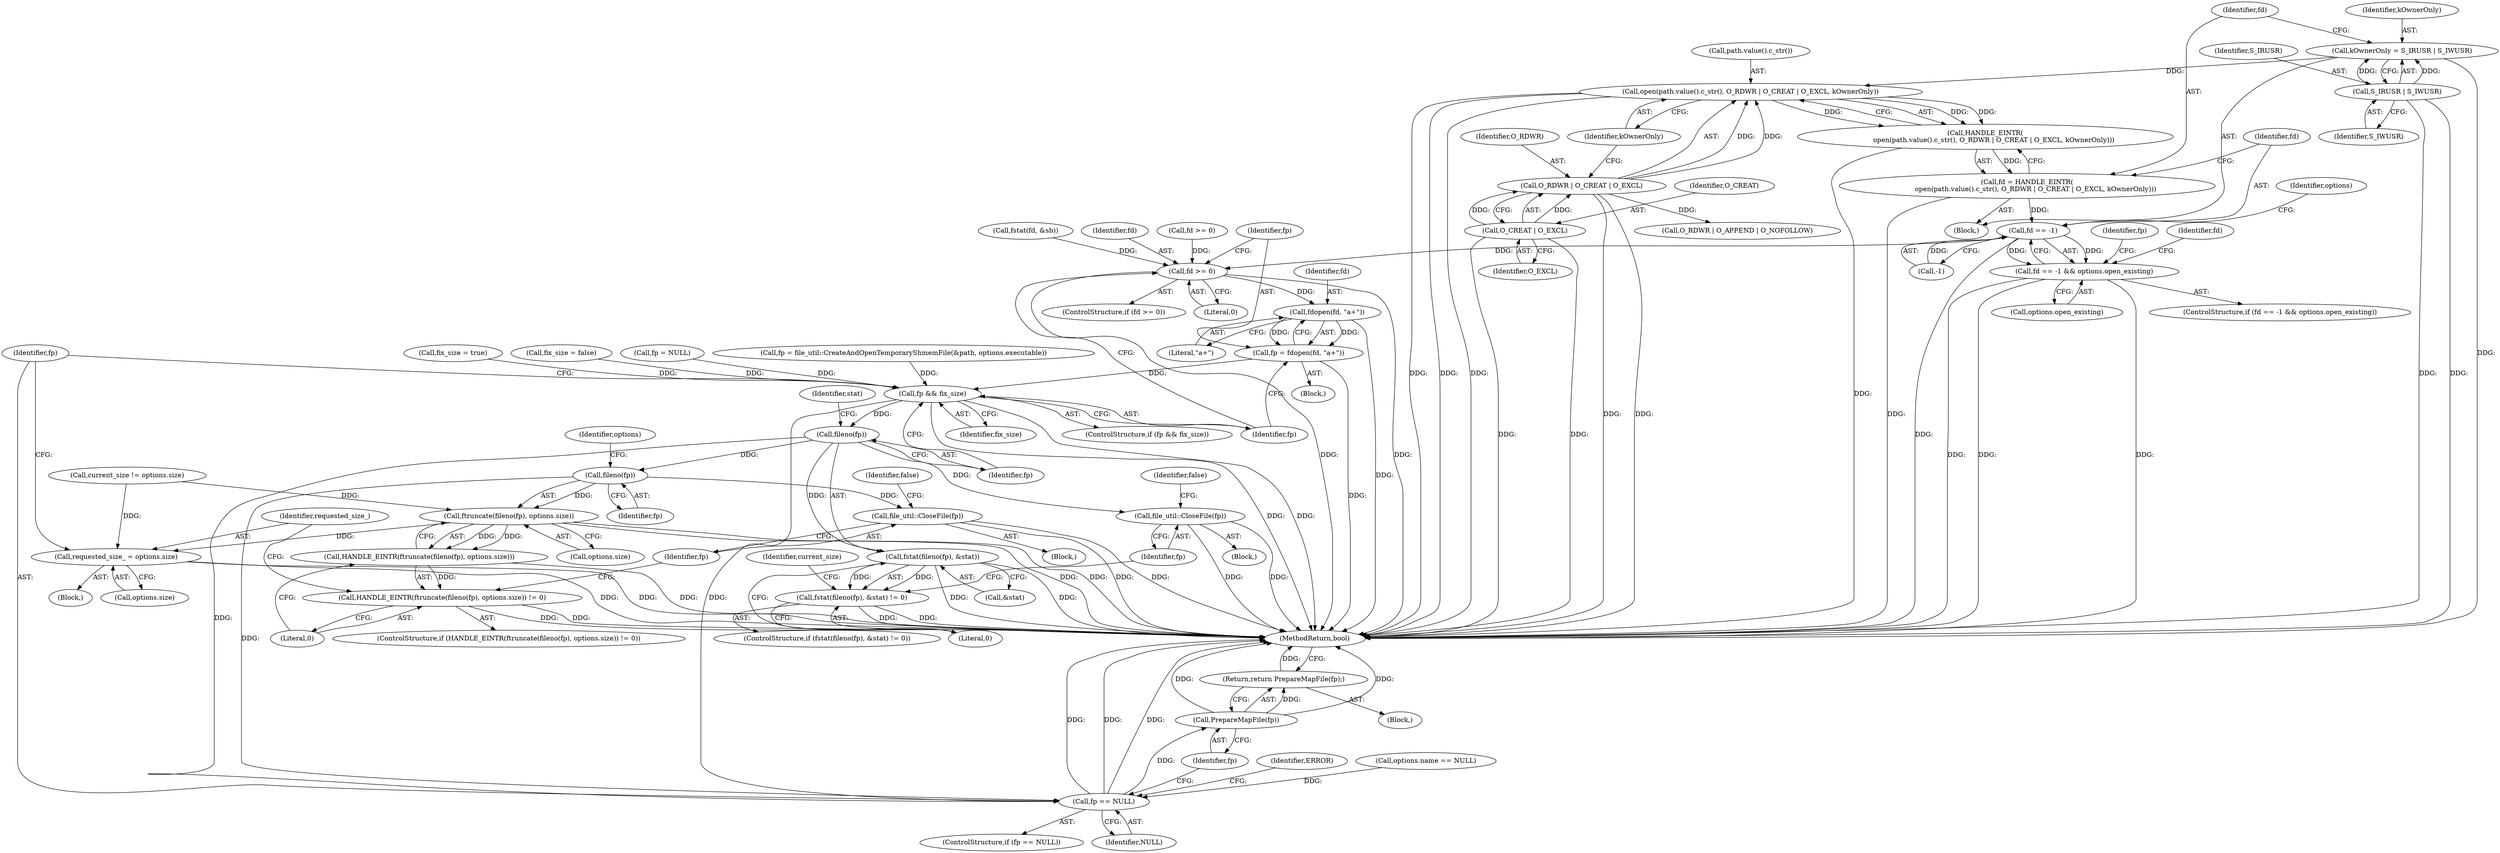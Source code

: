digraph "0_Chrome_afb848acb43ba316097ab4fddfa38dbd80bc6a71@API" {
"1000194" [label="(Call,open(path.value().c_str(), O_RDWR | O_CREAT | O_EXCL, kOwnerOnly))"];
"1000196" [label="(Call,O_RDWR | O_CREAT | O_EXCL)"];
"1000198" [label="(Call,O_CREAT | O_EXCL)"];
"1000185" [label="(Call,kOwnerOnly = S_IRUSR | S_IWUSR)"];
"1000187" [label="(Call,S_IRUSR | S_IWUSR)"];
"1000193" [label="(Call,HANDLE_EINTR(\n        open(path.value().c_str(), O_RDWR | O_CREAT | O_EXCL, kOwnerOnly)))"];
"1000191" [label="(Call,fd = HANDLE_EINTR(\n        open(path.value().c_str(), O_RDWR | O_CREAT | O_EXCL, kOwnerOnly)))"];
"1000204" [label="(Call,fd == -1)"];
"1000203" [label="(Call,fd == -1 && options.open_existing)"];
"1000271" [label="(Call,fd >= 0)"];
"1000277" [label="(Call,fdopen(fd, \"a+\"))"];
"1000275" [label="(Call,fp = fdopen(fd, \"a+\"))"];
"1000281" [label="(Call,fp && fix_size)"];
"1000289" [label="(Call,fileno(fp))"];
"1000288" [label="(Call,fstat(fileno(fp), &stat))"];
"1000287" [label="(Call,fstat(fileno(fp), &stat) != 0)"];
"1000295" [label="(Call,file_util::CloseFile(fp))"];
"1000316" [label="(Call,fileno(fp))"];
"1000315" [label="(Call,ftruncate(fileno(fp), options.size))"];
"1000314" [label="(Call,HANDLE_EINTR(ftruncate(fileno(fp), options.size)))"];
"1000313" [label="(Call,HANDLE_EINTR(ftruncate(fileno(fp), options.size)) != 0)"];
"1000327" [label="(Call,requested_size_ = options.size)"];
"1000323" [label="(Call,file_util::CloseFile(fp))"];
"1000333" [label="(Call,fp == NULL)"];
"1000378" [label="(Call,PrepareMapFile(fp))"];
"1000377" [label="(Return,return PrepareMapFile(fp);)"];
"1000195" [label="(Call,path.value().c_str())"];
"1000204" [label="(Call,fd == -1)"];
"1000276" [label="(Identifier,fp)"];
"1000172" [label="(Block,)"];
"1000281" [label="(Call,fp && fix_size)"];
"1000270" [label="(ControlStructure,if (fd >= 0))"];
"1000268" [label="(Identifier,fp)"];
"1000196" [label="(Call,O_RDWR | O_CREAT | O_EXCL)"];
"1000314" [label="(Call,HANDLE_EINTR(ftruncate(fileno(fp), options.size)))"];
"1000194" [label="(Call,open(path.value().c_str(), O_RDWR | O_CREAT | O_EXCL, kOwnerOnly))"];
"1000271" [label="(Call,fd >= 0)"];
"1000334" [label="(Identifier,fp)"];
"1000198" [label="(Call,O_CREAT | O_EXCL)"];
"1000378" [label="(Call,PrepareMapFile(fp))"];
"1000280" [label="(ControlStructure,if (fp && fix_size))"];
"1000188" [label="(Identifier,S_IRUSR)"];
"1000321" [label="(Literal,0)"];
"1000275" [label="(Call,fp = fdopen(fd, \"a+\"))"];
"1000377" [label="(Return,return PrepareMapFile(fp);)"];
"1000316" [label="(Call,fileno(fp))"];
"1000279" [label="(Literal,\"a+\")"];
"1000289" [label="(Call,fileno(fp))"];
"1000193" [label="(Call,HANDLE_EINTR(\n        open(path.value().c_str(), O_RDWR | O_CREAT | O_EXCL, kOwnerOnly)))"];
"1000313" [label="(Call,HANDLE_EINTR(ftruncate(fileno(fp), options.size)) != 0)"];
"1000319" [label="(Identifier,options)"];
"1000326" [label="(Identifier,false)"];
"1000286" [label="(ControlStructure,if (fstat(fileno(fp), &stat) != 0))"];
"1000273" [label="(Literal,0)"];
"1000312" [label="(ControlStructure,if (HANDLE_EINTR(ftruncate(fileno(fp), options.size)) != 0))"];
"1000315" [label="(Call,ftruncate(fileno(fp), options.size))"];
"1000267" [label="(Call,fp = NULL)"];
"1000203" [label="(Call,fd == -1 && options.open_existing)"];
"1000328" [label="(Identifier,requested_size_)"];
"1000191" [label="(Call,fd = HANDLE_EINTR(\n        open(path.value().c_str(), O_RDWR | O_CREAT | O_EXCL, kOwnerOnly)))"];
"1000295" [label="(Call,file_util::CloseFile(fp))"];
"1000327" [label="(Call,requested_size_ = options.size)"];
"1000192" [label="(Identifier,fd)"];
"1000332" [label="(ControlStructure,if (fp == NULL))"];
"1000333" [label="(Call,fp == NULL)"];
"1000278" [label="(Identifier,fd)"];
"1000206" [label="(Call,-1)"];
"1000318" [label="(Call,options.size)"];
"1000153" [label="(Call,fp = file_util::CreateAndOpenTemporaryShmemFile(&path, options.executable))"];
"1000277" [label="(Call,fdopen(fd, \"a+\"))"];
"1000187" [label="(Call,S_IRUSR | S_IWUSR)"];
"1000233" [label="(Call,fd >= 0)"];
"1000294" [label="(Block,)"];
"1000282" [label="(Identifier,fp)"];
"1000292" [label="(Identifier,stat)"];
"1000335" [label="(Identifier,NULL)"];
"1000274" [label="(Block,)"];
"1000380" [label="(MethodReturn,bool)"];
"1000324" [label="(Identifier,fp)"];
"1000238" [label="(Call,fstat(fd, &sb))"];
"1000135" [label="(Call,fix_size = true)"];
"1000200" [label="(Identifier,O_EXCL)"];
"1000209" [label="(Identifier,options)"];
"1000197" [label="(Identifier,O_RDWR)"];
"1000264" [label="(Call,fix_size = false)"];
"1000117" [label="(Block,)"];
"1000272" [label="(Identifier,fd)"];
"1000339" [label="(Identifier,ERROR)"];
"1000186" [label="(Identifier,kOwnerOnly)"];
"1000293" [label="(Literal,0)"];
"1000283" [label="(Identifier,fix_size)"];
"1000306" [label="(Call,current_size != options.size)"];
"1000379" [label="(Identifier,fp)"];
"1000301" [label="(Identifier,current_size)"];
"1000208" [label="(Call,options.open_existing)"];
"1000322" [label="(Block,)"];
"1000185" [label="(Call,kOwnerOnly = S_IRUSR | S_IWUSR)"];
"1000329" [label="(Call,options.size)"];
"1000296" [label="(Identifier,fp)"];
"1000290" [label="(Identifier,fp)"];
"1000317" [label="(Identifier,fp)"];
"1000201" [label="(Identifier,kOwnerOnly)"];
"1000291" [label="(Call,&stat)"];
"1000298" [label="(Identifier,false)"];
"1000202" [label="(ControlStructure,if (fd == -1 && options.open_existing))"];
"1000199" [label="(Identifier,O_CREAT)"];
"1000205" [label="(Identifier,fd)"];
"1000323" [label="(Call,file_util::CloseFile(fp))"];
"1000284" [label="(Block,)"];
"1000217" [label="(Call,O_RDWR | O_APPEND | O_NOFOLLOW)"];
"1000213" [label="(Identifier,fd)"];
"1000141" [label="(Call,options.name == NULL)"];
"1000189" [label="(Identifier,S_IWUSR)"];
"1000287" [label="(Call,fstat(fileno(fp), &stat) != 0)"];
"1000288" [label="(Call,fstat(fileno(fp), &stat))"];
"1000194" -> "1000193"  [label="AST: "];
"1000194" -> "1000201"  [label="CFG: "];
"1000195" -> "1000194"  [label="AST: "];
"1000196" -> "1000194"  [label="AST: "];
"1000201" -> "1000194"  [label="AST: "];
"1000193" -> "1000194"  [label="CFG: "];
"1000194" -> "1000380"  [label="DDG: "];
"1000194" -> "1000380"  [label="DDG: "];
"1000194" -> "1000380"  [label="DDG: "];
"1000194" -> "1000193"  [label="DDG: "];
"1000194" -> "1000193"  [label="DDG: "];
"1000194" -> "1000193"  [label="DDG: "];
"1000196" -> "1000194"  [label="DDG: "];
"1000196" -> "1000194"  [label="DDG: "];
"1000185" -> "1000194"  [label="DDG: "];
"1000196" -> "1000198"  [label="CFG: "];
"1000197" -> "1000196"  [label="AST: "];
"1000198" -> "1000196"  [label="AST: "];
"1000201" -> "1000196"  [label="CFG: "];
"1000196" -> "1000380"  [label="DDG: "];
"1000196" -> "1000380"  [label="DDG: "];
"1000198" -> "1000196"  [label="DDG: "];
"1000198" -> "1000196"  [label="DDG: "];
"1000196" -> "1000217"  [label="DDG: "];
"1000198" -> "1000200"  [label="CFG: "];
"1000199" -> "1000198"  [label="AST: "];
"1000200" -> "1000198"  [label="AST: "];
"1000198" -> "1000380"  [label="DDG: "];
"1000198" -> "1000380"  [label="DDG: "];
"1000185" -> "1000172"  [label="AST: "];
"1000185" -> "1000187"  [label="CFG: "];
"1000186" -> "1000185"  [label="AST: "];
"1000187" -> "1000185"  [label="AST: "];
"1000192" -> "1000185"  [label="CFG: "];
"1000185" -> "1000380"  [label="DDG: "];
"1000187" -> "1000185"  [label="DDG: "];
"1000187" -> "1000185"  [label="DDG: "];
"1000187" -> "1000189"  [label="CFG: "];
"1000188" -> "1000187"  [label="AST: "];
"1000189" -> "1000187"  [label="AST: "];
"1000187" -> "1000380"  [label="DDG: "];
"1000187" -> "1000380"  [label="DDG: "];
"1000193" -> "1000191"  [label="AST: "];
"1000191" -> "1000193"  [label="CFG: "];
"1000193" -> "1000380"  [label="DDG: "];
"1000193" -> "1000191"  [label="DDG: "];
"1000191" -> "1000172"  [label="AST: "];
"1000192" -> "1000191"  [label="AST: "];
"1000205" -> "1000191"  [label="CFG: "];
"1000191" -> "1000380"  [label="DDG: "];
"1000191" -> "1000204"  [label="DDG: "];
"1000204" -> "1000203"  [label="AST: "];
"1000204" -> "1000206"  [label="CFG: "];
"1000205" -> "1000204"  [label="AST: "];
"1000206" -> "1000204"  [label="AST: "];
"1000209" -> "1000204"  [label="CFG: "];
"1000203" -> "1000204"  [label="CFG: "];
"1000204" -> "1000380"  [label="DDG: "];
"1000204" -> "1000203"  [label="DDG: "];
"1000204" -> "1000203"  [label="DDG: "];
"1000206" -> "1000204"  [label="DDG: "];
"1000204" -> "1000271"  [label="DDG: "];
"1000203" -> "1000202"  [label="AST: "];
"1000203" -> "1000208"  [label="CFG: "];
"1000208" -> "1000203"  [label="AST: "];
"1000213" -> "1000203"  [label="CFG: "];
"1000268" -> "1000203"  [label="CFG: "];
"1000203" -> "1000380"  [label="DDG: "];
"1000203" -> "1000380"  [label="DDG: "];
"1000203" -> "1000380"  [label="DDG: "];
"1000271" -> "1000270"  [label="AST: "];
"1000271" -> "1000273"  [label="CFG: "];
"1000272" -> "1000271"  [label="AST: "];
"1000273" -> "1000271"  [label="AST: "];
"1000276" -> "1000271"  [label="CFG: "];
"1000282" -> "1000271"  [label="CFG: "];
"1000271" -> "1000380"  [label="DDG: "];
"1000271" -> "1000380"  [label="DDG: "];
"1000238" -> "1000271"  [label="DDG: "];
"1000233" -> "1000271"  [label="DDG: "];
"1000271" -> "1000277"  [label="DDG: "];
"1000277" -> "1000275"  [label="AST: "];
"1000277" -> "1000279"  [label="CFG: "];
"1000278" -> "1000277"  [label="AST: "];
"1000279" -> "1000277"  [label="AST: "];
"1000275" -> "1000277"  [label="CFG: "];
"1000277" -> "1000380"  [label="DDG: "];
"1000277" -> "1000275"  [label="DDG: "];
"1000277" -> "1000275"  [label="DDG: "];
"1000275" -> "1000274"  [label="AST: "];
"1000276" -> "1000275"  [label="AST: "];
"1000282" -> "1000275"  [label="CFG: "];
"1000275" -> "1000380"  [label="DDG: "];
"1000275" -> "1000281"  [label="DDG: "];
"1000281" -> "1000280"  [label="AST: "];
"1000281" -> "1000282"  [label="CFG: "];
"1000281" -> "1000283"  [label="CFG: "];
"1000282" -> "1000281"  [label="AST: "];
"1000283" -> "1000281"  [label="AST: "];
"1000290" -> "1000281"  [label="CFG: "];
"1000334" -> "1000281"  [label="CFG: "];
"1000281" -> "1000380"  [label="DDG: "];
"1000281" -> "1000380"  [label="DDG: "];
"1000267" -> "1000281"  [label="DDG: "];
"1000153" -> "1000281"  [label="DDG: "];
"1000264" -> "1000281"  [label="DDG: "];
"1000135" -> "1000281"  [label="DDG: "];
"1000281" -> "1000289"  [label="DDG: "];
"1000281" -> "1000333"  [label="DDG: "];
"1000289" -> "1000288"  [label="AST: "];
"1000289" -> "1000290"  [label="CFG: "];
"1000290" -> "1000289"  [label="AST: "];
"1000292" -> "1000289"  [label="CFG: "];
"1000289" -> "1000288"  [label="DDG: "];
"1000289" -> "1000295"  [label="DDG: "];
"1000289" -> "1000316"  [label="DDG: "];
"1000289" -> "1000333"  [label="DDG: "];
"1000288" -> "1000287"  [label="AST: "];
"1000288" -> "1000291"  [label="CFG: "];
"1000291" -> "1000288"  [label="AST: "];
"1000293" -> "1000288"  [label="CFG: "];
"1000288" -> "1000380"  [label="DDG: "];
"1000288" -> "1000380"  [label="DDG: "];
"1000288" -> "1000287"  [label="DDG: "];
"1000288" -> "1000287"  [label="DDG: "];
"1000287" -> "1000286"  [label="AST: "];
"1000287" -> "1000293"  [label="CFG: "];
"1000293" -> "1000287"  [label="AST: "];
"1000296" -> "1000287"  [label="CFG: "];
"1000301" -> "1000287"  [label="CFG: "];
"1000287" -> "1000380"  [label="DDG: "];
"1000287" -> "1000380"  [label="DDG: "];
"1000295" -> "1000294"  [label="AST: "];
"1000295" -> "1000296"  [label="CFG: "];
"1000296" -> "1000295"  [label="AST: "];
"1000298" -> "1000295"  [label="CFG: "];
"1000295" -> "1000380"  [label="DDG: "];
"1000295" -> "1000380"  [label="DDG: "];
"1000316" -> "1000315"  [label="AST: "];
"1000316" -> "1000317"  [label="CFG: "];
"1000317" -> "1000316"  [label="AST: "];
"1000319" -> "1000316"  [label="CFG: "];
"1000316" -> "1000315"  [label="DDG: "];
"1000316" -> "1000323"  [label="DDG: "];
"1000316" -> "1000333"  [label="DDG: "];
"1000315" -> "1000314"  [label="AST: "];
"1000315" -> "1000318"  [label="CFG: "];
"1000318" -> "1000315"  [label="AST: "];
"1000314" -> "1000315"  [label="CFG: "];
"1000315" -> "1000380"  [label="DDG: "];
"1000315" -> "1000380"  [label="DDG: "];
"1000315" -> "1000314"  [label="DDG: "];
"1000315" -> "1000314"  [label="DDG: "];
"1000306" -> "1000315"  [label="DDG: "];
"1000315" -> "1000327"  [label="DDG: "];
"1000314" -> "1000313"  [label="AST: "];
"1000321" -> "1000314"  [label="CFG: "];
"1000314" -> "1000380"  [label="DDG: "];
"1000314" -> "1000313"  [label="DDG: "];
"1000313" -> "1000312"  [label="AST: "];
"1000313" -> "1000321"  [label="CFG: "];
"1000321" -> "1000313"  [label="AST: "];
"1000324" -> "1000313"  [label="CFG: "];
"1000328" -> "1000313"  [label="CFG: "];
"1000313" -> "1000380"  [label="DDG: "];
"1000313" -> "1000380"  [label="DDG: "];
"1000327" -> "1000284"  [label="AST: "];
"1000327" -> "1000329"  [label="CFG: "];
"1000328" -> "1000327"  [label="AST: "];
"1000329" -> "1000327"  [label="AST: "];
"1000334" -> "1000327"  [label="CFG: "];
"1000327" -> "1000380"  [label="DDG: "];
"1000327" -> "1000380"  [label="DDG: "];
"1000306" -> "1000327"  [label="DDG: "];
"1000323" -> "1000322"  [label="AST: "];
"1000323" -> "1000324"  [label="CFG: "];
"1000324" -> "1000323"  [label="AST: "];
"1000326" -> "1000323"  [label="CFG: "];
"1000323" -> "1000380"  [label="DDG: "];
"1000323" -> "1000380"  [label="DDG: "];
"1000333" -> "1000332"  [label="AST: "];
"1000333" -> "1000335"  [label="CFG: "];
"1000334" -> "1000333"  [label="AST: "];
"1000335" -> "1000333"  [label="AST: "];
"1000339" -> "1000333"  [label="CFG: "];
"1000379" -> "1000333"  [label="CFG: "];
"1000333" -> "1000380"  [label="DDG: "];
"1000333" -> "1000380"  [label="DDG: "];
"1000333" -> "1000380"  [label="DDG: "];
"1000141" -> "1000333"  [label="DDG: "];
"1000333" -> "1000378"  [label="DDG: "];
"1000378" -> "1000377"  [label="AST: "];
"1000378" -> "1000379"  [label="CFG: "];
"1000379" -> "1000378"  [label="AST: "];
"1000377" -> "1000378"  [label="CFG: "];
"1000378" -> "1000380"  [label="DDG: "];
"1000378" -> "1000380"  [label="DDG: "];
"1000378" -> "1000377"  [label="DDG: "];
"1000377" -> "1000117"  [label="AST: "];
"1000380" -> "1000377"  [label="CFG: "];
"1000377" -> "1000380"  [label="DDG: "];
}
